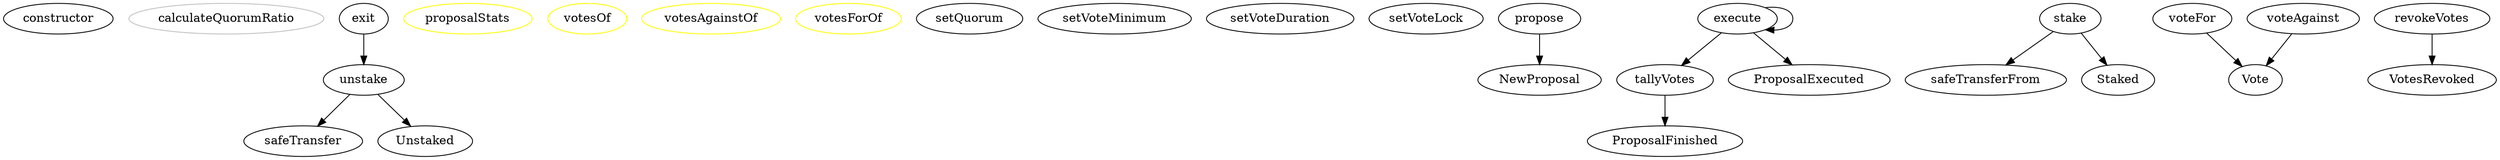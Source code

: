 strict digraph {
  constructor
  calculateQuorumRatio [color=gray]
  exit
  unstake
  proposalStats [color=yellow]
  votesOf [color=yellow]
  votesAgainstOf [color=yellow]
  votesForOf [color=yellow]
  setQuorum
  setVoteMinimum
  setVoteDuration
  setVoteLock
  propose
  NewProposal
  execute
  tallyVotes
  ProposalExecuted
  ProposalFinished
  stake
  safeTransferFrom
  Staked
  safeTransfer
  Unstaked
  voteFor
  Vote
  voteAgainst
  revokeVotes
  VotesRevoked
  exit -> unstake
  propose -> NewProposal
  execute -> tallyVotes
  execute -> execute
  execute -> ProposalExecuted
  tallyVotes -> ProposalFinished
  stake -> safeTransferFrom
  stake -> Staked
  unstake -> safeTransfer
  unstake -> Unstaked
  voteFor -> Vote
  voteAgainst -> Vote
  revokeVotes -> VotesRevoked
}

